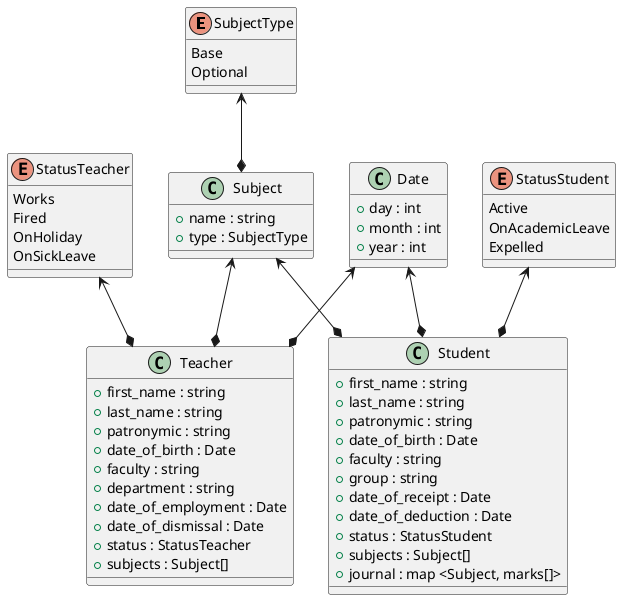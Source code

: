 @startuml
'https://plantuml.com/class-diagram

enum SubjectType {
Base
Optional
}

SubjectType <--* Subject
class Subject {
+ name : string
+ type : SubjectType
}

class Date {
+ day : int
+ month : int
+ year : int
}

enum StatusTeacher {
Works
Fired
OnHoliday
OnSickLeave
}

Subject <--* Teacher
StatusTeacher <--* Teacher
Date <--* Teacher
class Teacher {
+ first_name : string
+ last_name : string
+ patronymic : string
+ date_of_birth : Date
+ faculty : string
+ department : string
+ date_of_employment : Date
+ date_of_dismissal : Date
+ status : StatusTeacher
+ subjects : Subject[]
}

enum StatusStudent {
Active
OnAcademicLeave
Expelled
}

Subject <--* Student
StatusStudent <--* Student
Date <--* Student
class Student {
+ first_name : string
+ last_name : string
+ patronymic : string
+ date_of_birth : Date
+ faculty : string
+ group : string
+ date_of_receipt : Date
+ date_of_deduction : Date
+ status : StatusStudent
+ subjects : Subject[]
+ journal : map <Subject, marks[]>
}

@enduml